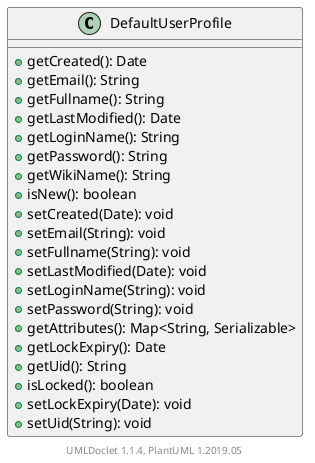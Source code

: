 @startuml

    class DefaultUserProfile [[DefaultUserProfile.html]] {
        +getCreated(): Date
        +getEmail(): String
        +getFullname(): String
        +getLastModified(): Date
        +getLoginName(): String
        +getPassword(): String
        +getWikiName(): String
        +isNew(): boolean
        +setCreated(Date): void
        +setEmail(String): void
        +setFullname(String): void
        +setLastModified(Date): void
        +setLoginName(String): void
        +setPassword(String): void
        +getAttributes(): Map<String, Serializable>
        +getLockExpiry(): Date
        +getUid(): String
        +isLocked(): boolean
        +setLockExpiry(Date): void
        +setUid(String): void
    }


    center footer UMLDoclet 1.1.4, PlantUML 1.2019.05
@enduml
